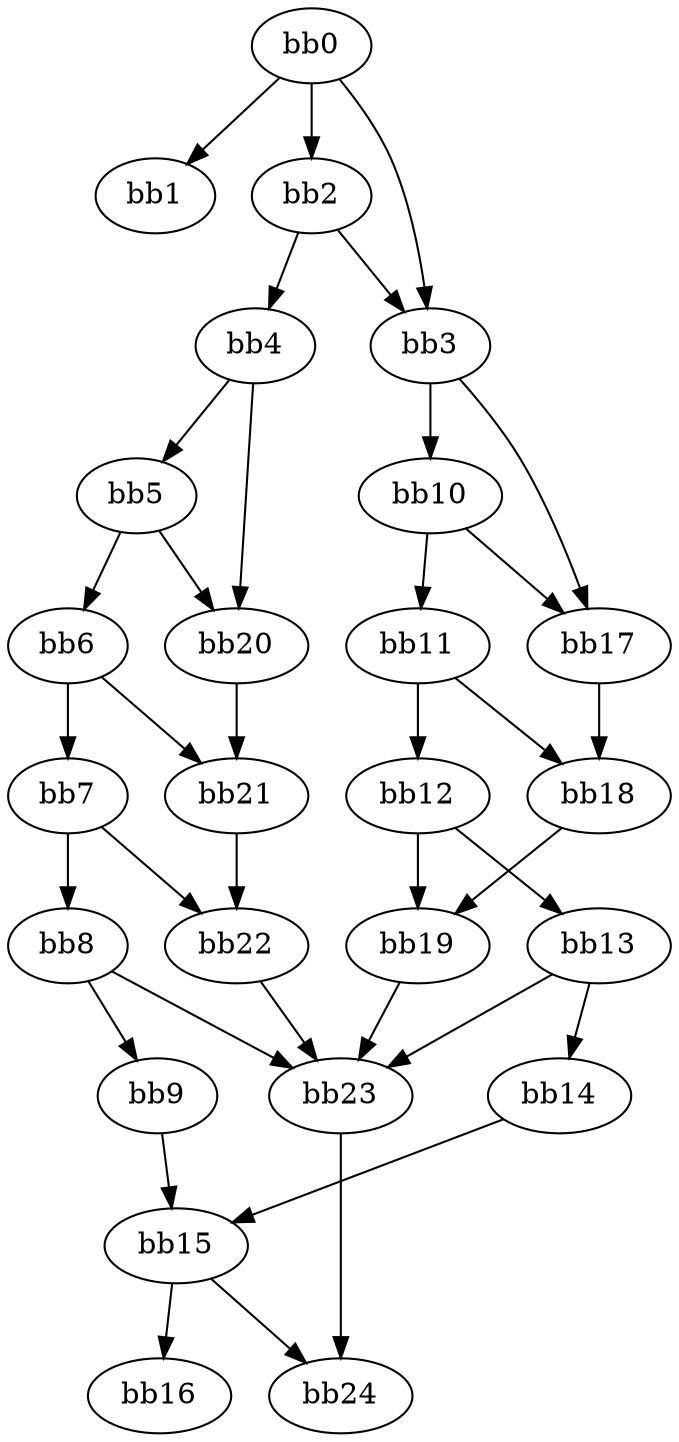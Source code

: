 digraph {
    0 [ label = "bb0\l" ]
    1 [ label = "bb1\l" ]
    2 [ label = "bb2\l" ]
    3 [ label = "bb3\l" ]
    4 [ label = "bb4\l" ]
    5 [ label = "bb5\l" ]
    6 [ label = "bb6\l" ]
    7 [ label = "bb7\l" ]
    8 [ label = "bb8\l" ]
    9 [ label = "bb9\l" ]
    10 [ label = "bb10\l" ]
    11 [ label = "bb11\l" ]
    12 [ label = "bb12\l" ]
    13 [ label = "bb13\l" ]
    14 [ label = "bb14\l" ]
    15 [ label = "bb15\l" ]
    16 [ label = "bb16\l" ]
    17 [ label = "bb17\l" ]
    18 [ label = "bb18\l" ]
    19 [ label = "bb19\l" ]
    20 [ label = "bb20\l" ]
    21 [ label = "bb21\l" ]
    22 [ label = "bb22\l" ]
    23 [ label = "bb23\l" ]
    24 [ label = "bb24\l" ]
    0 -> 1 [ ]
    0 -> 2 [ ]
    0 -> 3 [ ]
    2 -> 3 [ ]
    2 -> 4 [ ]
    3 -> 10 [ ]
    3 -> 17 [ ]
    4 -> 5 [ ]
    4 -> 20 [ ]
    5 -> 6 [ ]
    5 -> 20 [ ]
    6 -> 7 [ ]
    6 -> 21 [ ]
    7 -> 8 [ ]
    7 -> 22 [ ]
    8 -> 9 [ ]
    8 -> 23 [ ]
    9 -> 15 [ ]
    10 -> 11 [ ]
    10 -> 17 [ ]
    11 -> 12 [ ]
    11 -> 18 [ ]
    12 -> 13 [ ]
    12 -> 19 [ ]
    13 -> 14 [ ]
    13 -> 23 [ ]
    14 -> 15 [ ]
    15 -> 16 [ ]
    15 -> 24 [ ]
    17 -> 18 [ ]
    18 -> 19 [ ]
    19 -> 23 [ ]
    20 -> 21 [ ]
    21 -> 22 [ ]
    22 -> 23 [ ]
    23 -> 24 [ ]
}

